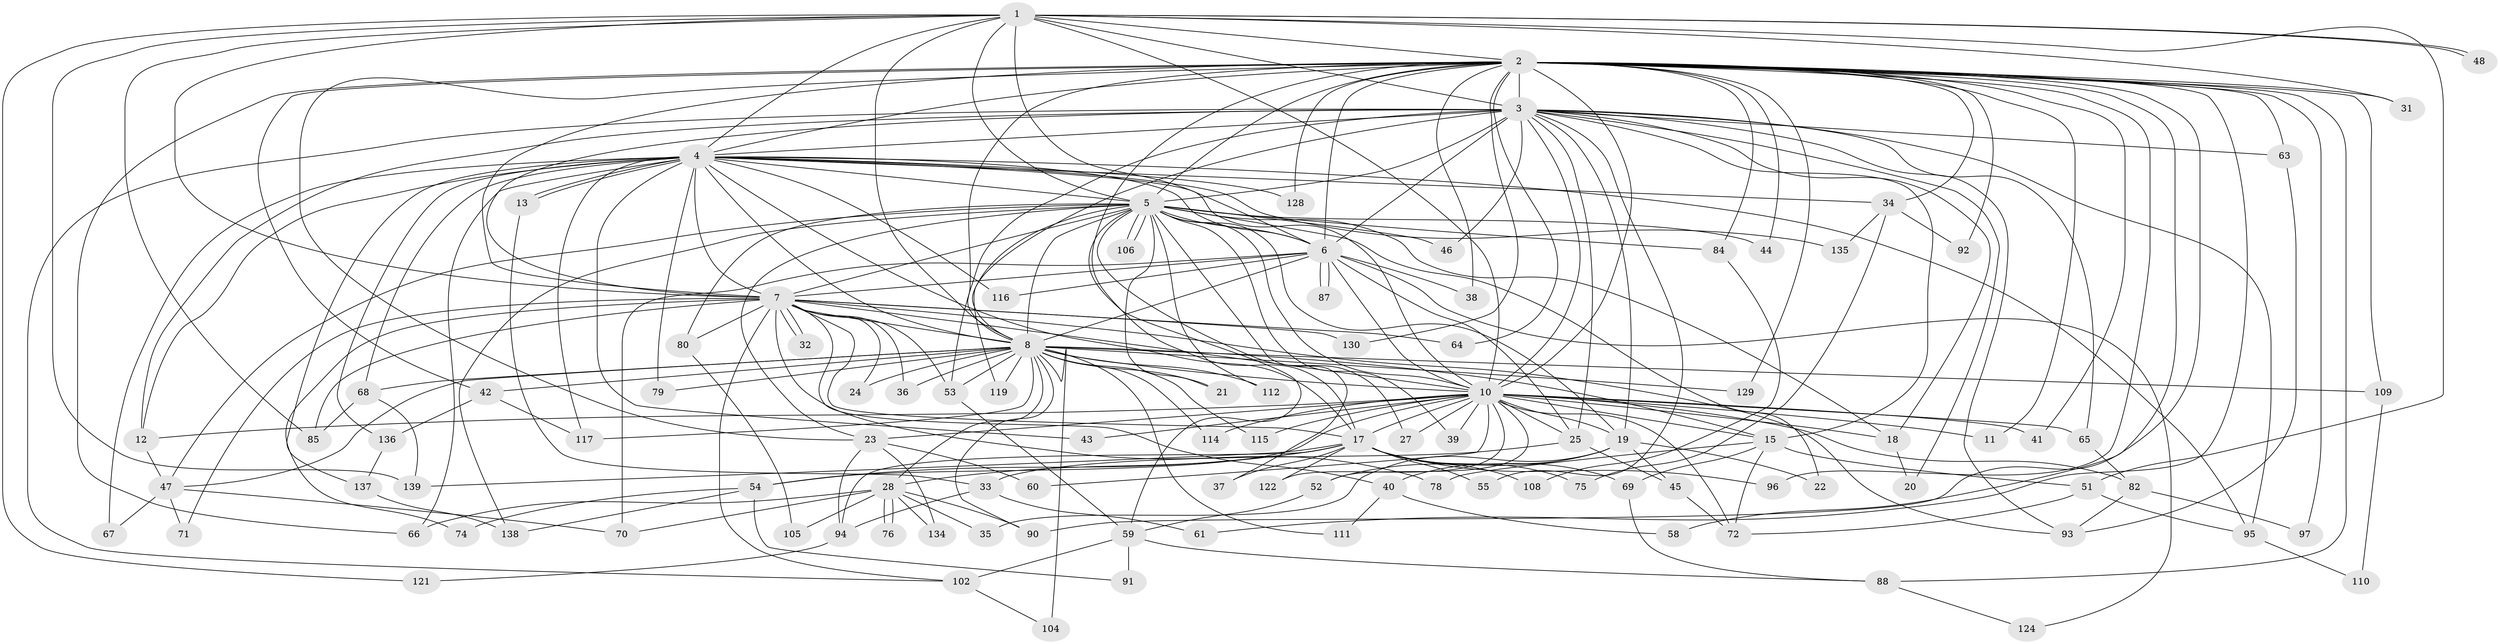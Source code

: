 // original degree distribution, {16: 0.0070921985815602835, 31: 0.0070921985815602835, 15: 0.014184397163120567, 26: 0.0070921985815602835, 29: 0.014184397163120567, 18: 0.0070921985815602835, 25: 0.0070921985815602835, 28: 0.0070921985815602835, 17: 0.0070921985815602835, 2: 0.5390070921985816, 4: 0.1347517730496454, 3: 0.1702127659574468, 5: 0.0425531914893617, 9: 0.0070921985815602835, 6: 0.02127659574468085, 8: 0.0070921985815602835}
// Generated by graph-tools (version 1.1) at 2025/41/03/06/25 10:41:36]
// undirected, 106 vertices, 256 edges
graph export_dot {
graph [start="1"]
  node [color=gray90,style=filled];
  1 [super="+86"];
  2 [super="+26"];
  3 [super="+9"];
  4 [super="+30"];
  5 [super="+132"];
  6 [super="+126"];
  7 [super="+14"];
  8 [super="+107"];
  10 [super="+29"];
  11;
  12 [super="+16"];
  13;
  15 [super="+57"];
  17 [super="+50"];
  18 [super="+77"];
  19 [super="+99"];
  20;
  21;
  22 [super="+113"];
  23 [super="+103"];
  24 [super="+118"];
  25;
  27;
  28 [super="+89"];
  31;
  32;
  33;
  34;
  35;
  36;
  37;
  38;
  39;
  40;
  41;
  42;
  43 [super="+49"];
  44;
  45 [super="+127"];
  46;
  47 [super="+62"];
  48;
  51;
  52;
  53 [super="+56"];
  54;
  55;
  58;
  59 [super="+83"];
  60;
  61;
  63 [super="+120"];
  64;
  65;
  66;
  67;
  68 [super="+140"];
  69;
  70 [super="+73"];
  71;
  72 [super="+81"];
  74;
  75;
  76;
  78;
  79;
  80;
  82;
  84;
  85;
  87;
  88 [super="+133"];
  90 [super="+98"];
  91;
  92;
  93 [super="+101"];
  94 [super="+123"];
  95 [super="+100"];
  96;
  97;
  102 [super="+131"];
  104;
  105;
  106;
  108;
  109;
  110;
  111;
  112;
  114;
  115;
  116;
  117 [super="+125"];
  119;
  121;
  122;
  124;
  128;
  129;
  130;
  134;
  135;
  136;
  137;
  138 [super="+141"];
  139;
  1 -- 2;
  1 -- 3 [weight=2];
  1 -- 4;
  1 -- 5;
  1 -- 6;
  1 -- 7;
  1 -- 8;
  1 -- 10;
  1 -- 31;
  1 -- 48;
  1 -- 48;
  1 -- 51;
  1 -- 121;
  1 -- 139;
  1 -- 85;
  2 -- 3 [weight=2];
  2 -- 4;
  2 -- 5;
  2 -- 6 [weight=2];
  2 -- 7;
  2 -- 8 [weight=2];
  2 -- 10;
  2 -- 11;
  2 -- 23;
  2 -- 31;
  2 -- 38;
  2 -- 41;
  2 -- 42;
  2 -- 44;
  2 -- 58;
  2 -- 61;
  2 -- 64;
  2 -- 84;
  2 -- 88;
  2 -- 90;
  2 -- 92;
  2 -- 96;
  2 -- 97;
  2 -- 128;
  2 -- 129;
  2 -- 130;
  2 -- 34;
  2 -- 66;
  2 -- 109;
  2 -- 63;
  2 -- 17;
  3 -- 4 [weight=2];
  3 -- 5 [weight=2];
  3 -- 6 [weight=2];
  3 -- 7 [weight=2];
  3 -- 8 [weight=2];
  3 -- 10 [weight=2];
  3 -- 18;
  3 -- 19;
  3 -- 20;
  3 -- 53;
  3 -- 65;
  3 -- 95;
  3 -- 102;
  3 -- 12;
  3 -- 46;
  3 -- 15;
  3 -- 55;
  3 -- 25;
  3 -- 93;
  3 -- 63;
  4 -- 5;
  4 -- 6;
  4 -- 7 [weight=2];
  4 -- 8;
  4 -- 10;
  4 -- 13;
  4 -- 13;
  4 -- 17;
  4 -- 34;
  4 -- 43 [weight=2];
  4 -- 66;
  4 -- 67;
  4 -- 68;
  4 -- 79;
  4 -- 116;
  4 -- 128;
  4 -- 135;
  4 -- 137;
  4 -- 95;
  4 -- 136;
  4 -- 12;
  4 -- 117;
  5 -- 6;
  5 -- 7;
  5 -- 8;
  5 -- 10;
  5 -- 21;
  5 -- 22 [weight=2];
  5 -- 23;
  5 -- 27;
  5 -- 37;
  5 -- 39;
  5 -- 44;
  5 -- 46;
  5 -- 47;
  5 -- 59;
  5 -- 80;
  5 -- 84;
  5 -- 106;
  5 -- 106;
  5 -- 112;
  5 -- 119;
  5 -- 138;
  5 -- 18;
  5 -- 19;
  6 -- 7 [weight=2];
  6 -- 8;
  6 -- 10;
  6 -- 38;
  6 -- 87;
  6 -- 87;
  6 -- 116;
  6 -- 124;
  6 -- 25;
  6 -- 70;
  7 -- 8;
  7 -- 10;
  7 -- 17;
  7 -- 24 [weight=2];
  7 -- 32;
  7 -- 32;
  7 -- 36;
  7 -- 40;
  7 -- 53;
  7 -- 64;
  7 -- 71;
  7 -- 74;
  7 -- 78;
  7 -- 80;
  7 -- 85;
  7 -- 130;
  7 -- 102;
  7 -- 93;
  8 -- 10;
  8 -- 15;
  8 -- 21;
  8 -- 24;
  8 -- 28;
  8 -- 36;
  8 -- 42;
  8 -- 68;
  8 -- 79;
  8 -- 90;
  8 -- 104;
  8 -- 109;
  8 -- 111;
  8 -- 114;
  8 -- 115;
  8 -- 117;
  8 -- 129;
  8 -- 47;
  8 -- 53;
  8 -- 112;
  8 -- 119;
  10 -- 11;
  10 -- 12;
  10 -- 18;
  10 -- 19;
  10 -- 25;
  10 -- 27;
  10 -- 39;
  10 -- 41;
  10 -- 52;
  10 -- 54;
  10 -- 60;
  10 -- 65;
  10 -- 72;
  10 -- 82;
  10 -- 114;
  10 -- 115;
  10 -- 122;
  10 -- 23;
  10 -- 43;
  10 -- 17;
  10 -- 15;
  12 -- 47;
  13 -- 33;
  15 -- 51;
  15 -- 78;
  15 -- 72;
  15 -- 69;
  17 -- 28;
  17 -- 37;
  17 -- 54;
  17 -- 55;
  17 -- 69;
  17 -- 75;
  17 -- 96;
  17 -- 108;
  17 -- 122;
  17 -- 139;
  17 -- 94;
  18 -- 20;
  19 -- 22;
  19 -- 35;
  19 -- 40;
  19 -- 45 [weight=2];
  19 -- 52;
  23 -- 60;
  23 -- 94;
  23 -- 134;
  25 -- 33;
  25 -- 45;
  28 -- 35;
  28 -- 70;
  28 -- 76;
  28 -- 76;
  28 -- 134;
  28 -- 105;
  28 -- 66;
  28 -- 90;
  33 -- 61;
  33 -- 94;
  34 -- 75;
  34 -- 92;
  34 -- 135;
  40 -- 58;
  40 -- 111;
  42 -- 117;
  42 -- 136;
  45 -- 72;
  47 -- 67;
  47 -- 71;
  47 -- 70;
  51 -- 95;
  51 -- 72;
  52 -- 59;
  53 -- 59;
  54 -- 74;
  54 -- 91;
  54 -- 138;
  59 -- 91;
  59 -- 102;
  59 -- 88;
  63 -- 93;
  65 -- 82;
  68 -- 85;
  68 -- 139;
  69 -- 88;
  80 -- 105;
  82 -- 97;
  82 -- 93;
  84 -- 108;
  88 -- 124;
  94 -- 121;
  95 -- 110;
  102 -- 104;
  109 -- 110;
  136 -- 137;
  137 -- 138;
}
